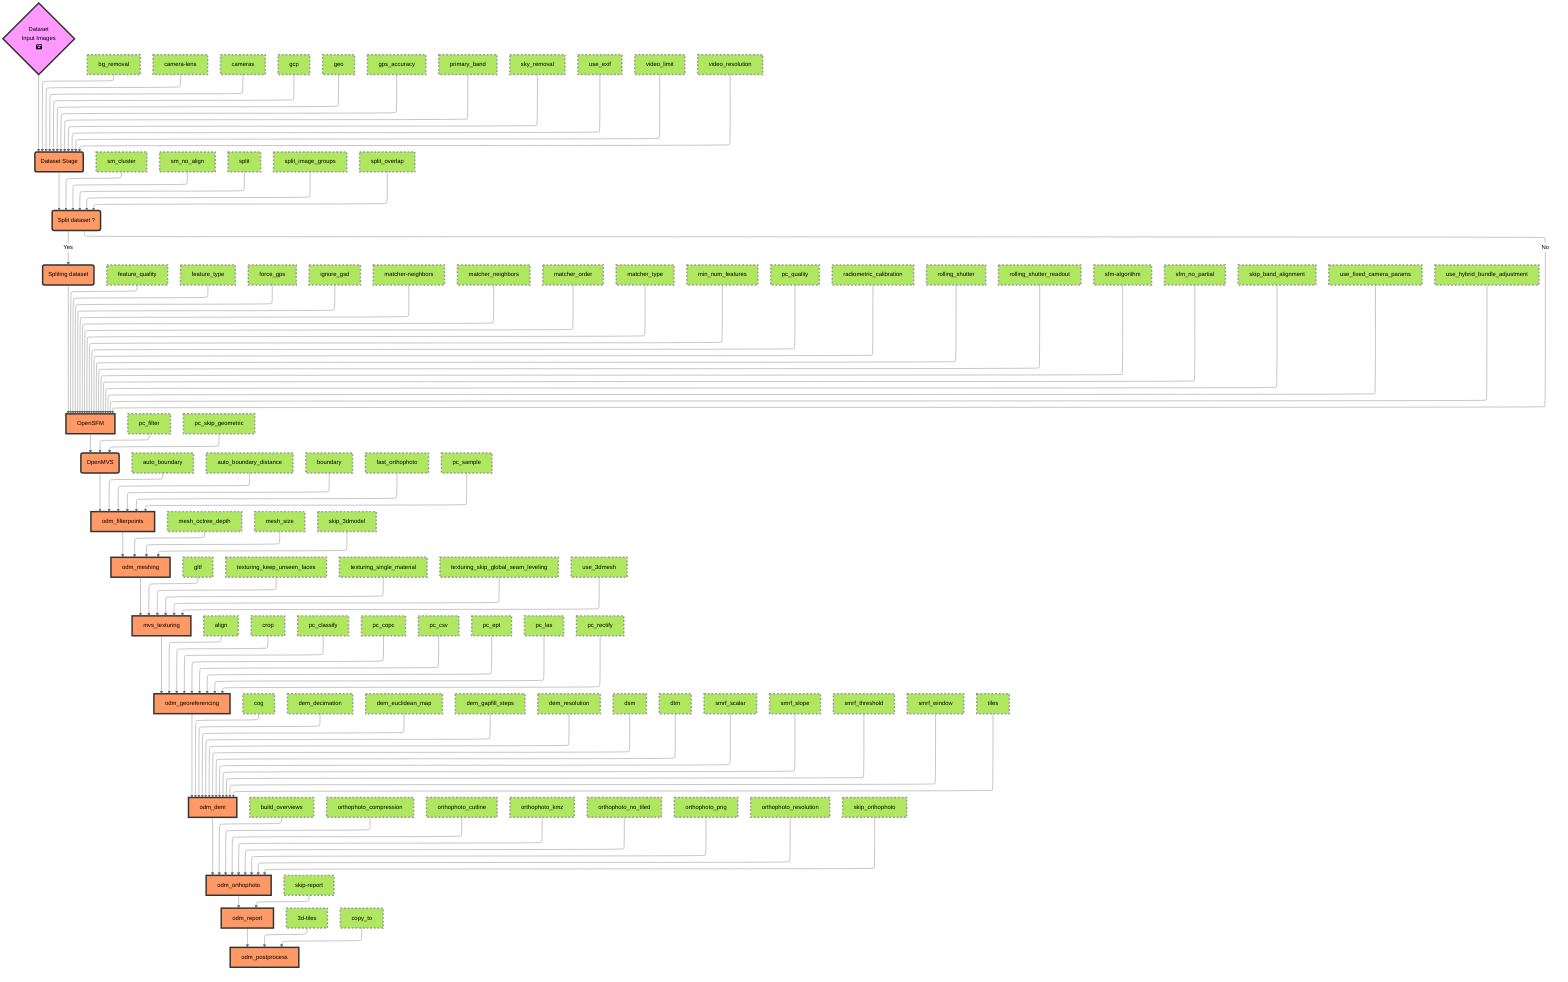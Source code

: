 %%{init: {'theme':'neutral','flowchart': { 'curve': 'basis' ,"defaultRenderer": "elk"}}}%%


%% Style de curve bumpX

graph TB

%%%%%%%%%%%%%%%%%%%%%%%%%%%%%%%%%%%%%%
%% Stages 
%%%%%%%%%%%%%%%%%%%%%%%%%%%%%%%%%%%%%%

images{Dataset <br> Input Images<br>fa:fa-camera-retro}  
Split(Split dataset ?):::stages
Spliting(Spliting dataset ):::stages
Dataset_stage(Dataset Stage):::stages
OpenSFM:::stages
openmvs(OpenMVS):::stages
odm_filterpoints:::stages
odm_meshing:::stages
mvs_texturing:::stages
odm_georeferencing:::stages
odm_dem:::stages
odm_orthophoto:::stages
odm_report:::stages
odm_postprocess:::stages


%%%%%%%%%%%%%%%%%%%%%%%%%%%%%%%%%%%%%%
%% Links
%%%%%%%%%%%%%%%%%%%%%%%%%%%%%%%%%%%%%%

images --> Dataset_stage --> Split -- No ----> OpenSFM --> openmvs 
openmvs --> odm_filterpoints --> odm_meshing --> mvs_texturing --> odm_georeferencing  
odm_georeferencing --> odm_dem --> odm_orthophoto --> odm_report --> odm_postprocess

%% Split yes
%%Split -- Yes ----> Spliting -- Merge ----> OpenSFM_detect_features
Split -- Yes ----> Spliting ----> OpenSFM





%%%%%%%%%%%%%%%%%%%%%%%%%%%%%%%%%%%%%%
%% Options 
%%%%%%%%%%%%%%%%%%%%%%%%%%%%%%%%%%%%%%

%% options for Dataset_stage
bg_removal:::options --> Dataset_stage
camera-lens:::options --> Dataset_stage
cameras:::options --> Dataset_stage
gcp:::options --> Dataset_stage
geo:::options --> Dataset_stage
gps_accuracy:::options --> Dataset_stage
primary_band:::options --> Dataset_stage
sky_removal:::options --> Dataset_stage
use_exif:::options --> Dataset_stage
video_limit:::options --> Dataset_stage
video_resolution:::options --> Dataset_stage

%% option for Split
sm_cluster:::options --> Split
sm_no_align:::options --> Split
split:::options --> Split
split_image_groups:::options --> Split
split_overlap:::options --> Split

%% options for openmvs

pc_filter:::options --> openmvs
pc_skip_geometric:::options --> openmvs


%% options for OpenSFM
feature_quality:::options --> OpenSFM
feature_type:::options --> OpenSFM
force_gps:::options --> OpenSFM
ignore_gsd:::options --> OpenSFM
matcher-neighbors:::options --> OpenSFM
matcher_neighbors:::options --> OpenSFM
matcher_order:::options --> OpenSFM
matcher_type:::options --> OpenSFM
min_num_features:::options --> OpenSFM
pc_quality:::options --> OpenSFM
radiometric_calibration:::options --> OpenSFM
rolling_shutter:::options --> OpenSFM
rolling_shutter_readout:::options --> OpenSFM
sfm-algorithm:::options --> OpenSFM
sfm_no_partial:::options --> OpenSFM
skip_band_alignment:::options --> OpenSFM
use_fixed_camera_params:::options --> OpenSFM
use_hybrid_bundle_adjustment:::options --> OpenSFM


%% options for odm_filterpoints
auto_boundary:::options --> odm_filterpoints
auto_boundary_distance:::options --> odm_filterpoints
boundary:::options --> odm_filterpoints
fast_orthophoto:::options --> odm_filterpoints
pc_sample:::options --> odm_filterpoints


%% options for odm_meshing 
mesh_octree_depth:::options --> odm_meshing
mesh_size:::options --> odm_meshing
skip_3dmodel:::options --> odm_meshing

%% options for mvs_texturing 
gltf:::options --> mvs_texturing
texturing_keep_unseen_faces:::options --> mvs_texturing
texturing_single_material:::options --> mvs_texturing
texturing_skip_global_seam_leveling:::options --> mvs_texturing
use_3dmesh:::options --> mvs_texturing


%% options for odm_georeferencing 
align:::options --> odm_georeferencing
crop:::options --> odm_georeferencing
pc_classify:::options --> odm_georeferencing
pc_copc:::options --> odm_georeferencing
pc_csv:::options --> odm_georeferencing
pc_ept:::options --> odm_georeferencing
pc_las:::options --> odm_georeferencing
pc_rectify:::options --> odm_georeferencing

%% options for odm_dem 
cog:::options --> odm_dem
dem_decimation:::options --> odm_dem
dem_euclidean_map:::options --> odm_dem
dem_gapfill_steps:::options --> odm_dem
dem_resolution:::options --> odm_dem
dsm:::options --> odm_dem
dtm:::options --> odm_dem
smrf_scalar:::options --> odm_dem
smrf_slope:::options --> odm_dem
smrf_threshold:::options --> odm_dem
smrf_window:::options --> odm_dem
tiles:::options --> odm_dem

%% options for odm_orthophoto 
build_overviews:::options --> odm_orthophoto
orthophoto_compression:::options --> odm_orthophoto
orthophoto_cutline:::options --> odm_orthophoto
orthophoto_kmz:::options --> odm_orthophoto
orthophoto_no_tiled:::options --> odm_orthophoto
orthophoto_png:::options --> odm_orthophoto
orthophoto_resolution:::options --> odm_orthophoto
skip_orthophoto:::options --> odm_orthophoto


%% options for odm_report 
skip-report:::options --> odm_report

%% options for odm_postprocess 
3d-tiles:::options --> odm_postprocess
copy_to:::options --> odm_postprocess


%% Styles

%% Style for options
classDef options stroke-width:4px,stroke-dasharray: 5,fill:#b0e760
%% Style for stages
classDef stages fill:#f96,stroke:#333,stroke-width:4px;


style images fill:#f9f,stroke:#333,stroke-width:4px